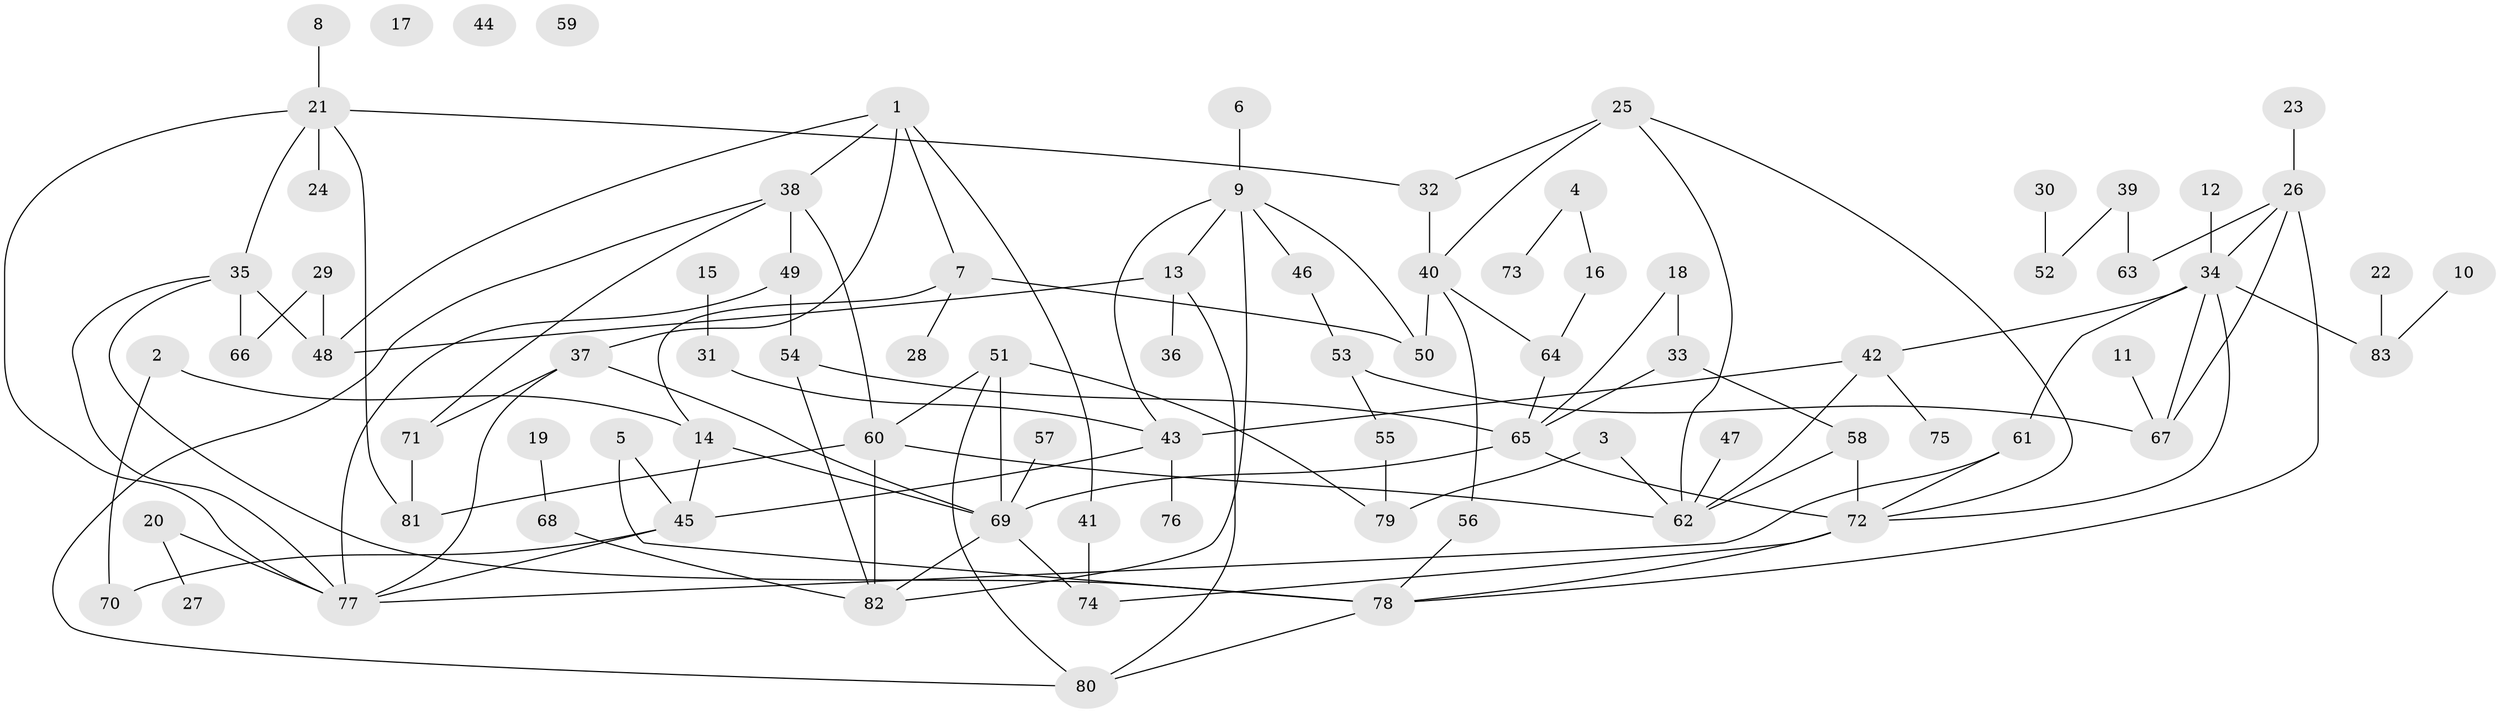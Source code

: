 // coarse degree distribution, {1: 0.30612244897959184, 0: 0.061224489795918366, 2: 0.22448979591836735, 4: 0.14285714285714285, 5: 0.061224489795918366, 7: 0.061224489795918366, 3: 0.04081632653061224, 6: 0.04081632653061224, 10: 0.02040816326530612, 11: 0.02040816326530612, 8: 0.02040816326530612}
// Generated by graph-tools (version 1.1) at 2025/42/03/04/25 21:42:29]
// undirected, 83 vertices, 121 edges
graph export_dot {
graph [start="1"]
  node [color=gray90,style=filled];
  1;
  2;
  3;
  4;
  5;
  6;
  7;
  8;
  9;
  10;
  11;
  12;
  13;
  14;
  15;
  16;
  17;
  18;
  19;
  20;
  21;
  22;
  23;
  24;
  25;
  26;
  27;
  28;
  29;
  30;
  31;
  32;
  33;
  34;
  35;
  36;
  37;
  38;
  39;
  40;
  41;
  42;
  43;
  44;
  45;
  46;
  47;
  48;
  49;
  50;
  51;
  52;
  53;
  54;
  55;
  56;
  57;
  58;
  59;
  60;
  61;
  62;
  63;
  64;
  65;
  66;
  67;
  68;
  69;
  70;
  71;
  72;
  73;
  74;
  75;
  76;
  77;
  78;
  79;
  80;
  81;
  82;
  83;
  1 -- 7;
  1 -- 37;
  1 -- 38;
  1 -- 41;
  1 -- 48;
  2 -- 14;
  2 -- 70;
  3 -- 62;
  3 -- 79;
  4 -- 16;
  4 -- 73;
  5 -- 45;
  5 -- 78;
  6 -- 9;
  7 -- 14;
  7 -- 28;
  7 -- 50;
  8 -- 21;
  9 -- 13;
  9 -- 43;
  9 -- 46;
  9 -- 50;
  9 -- 82;
  10 -- 83;
  11 -- 67;
  12 -- 34;
  13 -- 36;
  13 -- 48;
  13 -- 80;
  14 -- 45;
  14 -- 69;
  15 -- 31;
  16 -- 64;
  18 -- 33;
  18 -- 65;
  19 -- 68;
  20 -- 27;
  20 -- 77;
  21 -- 24;
  21 -- 32;
  21 -- 35;
  21 -- 77;
  21 -- 81;
  22 -- 83;
  23 -- 26;
  25 -- 32;
  25 -- 40;
  25 -- 62;
  25 -- 72;
  26 -- 34;
  26 -- 63;
  26 -- 67;
  26 -- 78;
  29 -- 48;
  29 -- 66;
  30 -- 52;
  31 -- 43;
  32 -- 40;
  33 -- 58;
  33 -- 65;
  34 -- 42;
  34 -- 61;
  34 -- 67;
  34 -- 72;
  34 -- 83;
  35 -- 48;
  35 -- 66;
  35 -- 77;
  35 -- 78;
  37 -- 69;
  37 -- 71;
  37 -- 77;
  38 -- 49;
  38 -- 60;
  38 -- 71;
  38 -- 80;
  39 -- 52;
  39 -- 63;
  40 -- 50;
  40 -- 56;
  40 -- 64;
  41 -- 74;
  42 -- 43;
  42 -- 62;
  42 -- 75;
  43 -- 45;
  43 -- 76;
  45 -- 70;
  45 -- 77;
  46 -- 53;
  47 -- 62;
  49 -- 54;
  49 -- 77;
  51 -- 60;
  51 -- 69;
  51 -- 79;
  51 -- 80;
  53 -- 55;
  53 -- 67;
  54 -- 65;
  54 -- 82;
  55 -- 79;
  56 -- 78;
  57 -- 69;
  58 -- 62;
  58 -- 72;
  60 -- 62;
  60 -- 81;
  60 -- 82;
  61 -- 72;
  61 -- 77;
  64 -- 65;
  65 -- 69;
  65 -- 72;
  68 -- 82;
  69 -- 74;
  69 -- 82;
  71 -- 81;
  72 -- 74;
  72 -- 78;
  78 -- 80;
}
